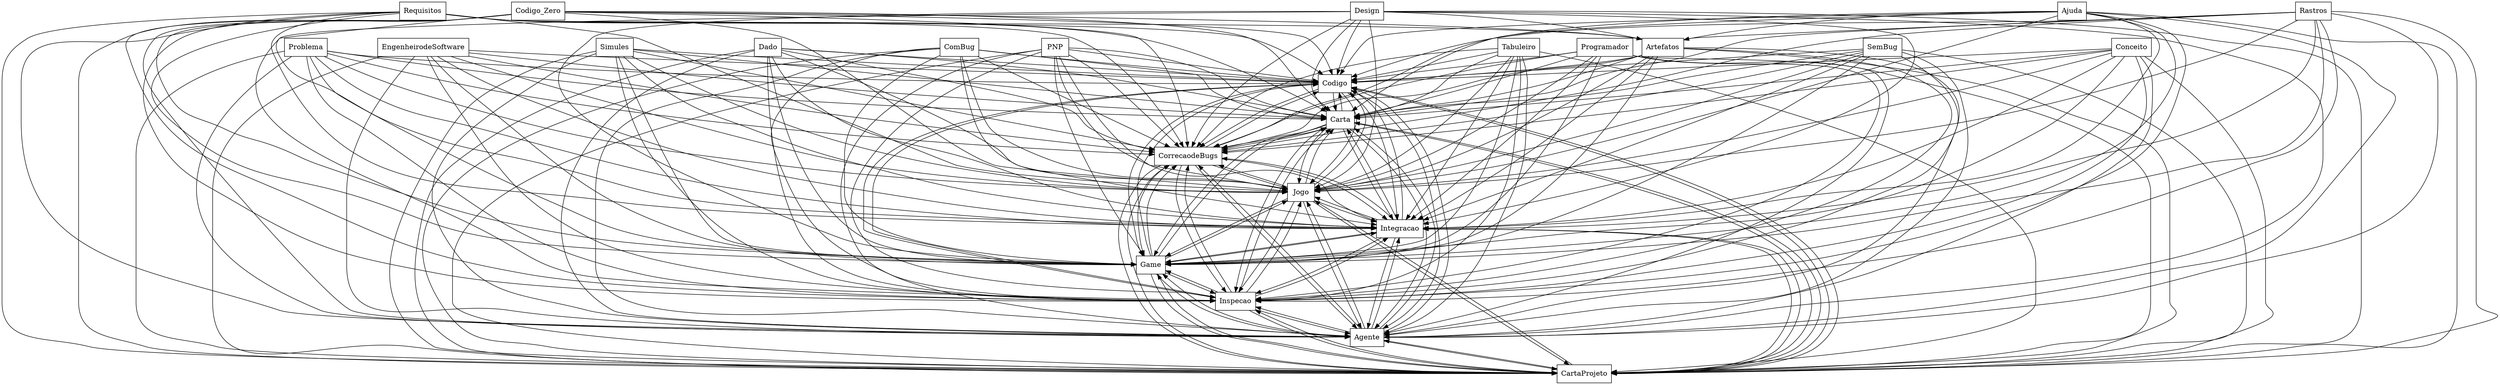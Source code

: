 digraph{
graph [rankdir=TB];
node [shape=box];
edge [arrowhead=normal];
0[label="Codigo",]
1[label="EngenheirodeSoftware",]
2[label="Carta",]
3[label="CartaProjeto",]
4[label="Codigo_Zero",]
5[label="PNP",]
6[label="Requisitos",]
7[label="Tabuleiro",]
8[label="ComBug",]
9[label="Problema",]
10[label="Rastros",]
11[label="Dado",]
12[label="Agente",]
13[label="Inspecao",]
14[label="Conceito",]
15[label="Programador",]
16[label="Game",]
17[label="Simules",]
18[label="Artefatos",]
19[label="SemBug",]
20[label="Ajuda",]
21[label="Integracao",]
22[label="Design",]
23[label="Jogo",]
24[label="CorrecaodeBugs",]
0->2[label="",]
0->3[label="",]
0->12[label="",]
0->13[label="",]
0->16[label="",]
0->21[label="",]
0->23[label="",]
0->24[label="",]
1->0[label="",]
1->2[label="",]
1->3[label="",]
1->12[label="",]
1->13[label="",]
1->16[label="",]
1->21[label="",]
1->23[label="",]
1->24[label="",]
2->0[label="",]
2->3[label="",]
2->12[label="",]
2->13[label="",]
2->16[label="",]
2->21[label="",]
2->23[label="",]
2->24[label="",]
3->0[label="",]
3->2[label="",]
3->12[label="",]
3->13[label="",]
3->16[label="",]
3->21[label="",]
3->23[label="",]
3->24[label="",]
4->0[label="",]
4->2[label="",]
4->3[label="",]
4->12[label="",]
4->13[label="",]
4->16[label="",]
4->18[label="",]
4->21[label="",]
4->23[label="",]
4->24[label="",]
5->0[label="",]
5->2[label="",]
5->3[label="",]
5->12[label="",]
5->13[label="",]
5->16[label="",]
5->21[label="",]
5->23[label="",]
5->24[label="",]
6->0[label="",]
6->2[label="",]
6->3[label="",]
6->12[label="",]
6->13[label="",]
6->16[label="",]
6->18[label="",]
6->21[label="",]
6->23[label="",]
6->24[label="",]
7->0[label="",]
7->2[label="",]
7->3[label="",]
7->12[label="",]
7->13[label="",]
7->16[label="",]
7->21[label="",]
7->23[label="",]
7->24[label="",]
8->0[label="",]
8->2[label="",]
8->3[label="",]
8->12[label="",]
8->13[label="",]
8->16[label="",]
8->21[label="",]
8->23[label="",]
8->24[label="",]
9->0[label="",]
9->2[label="",]
9->3[label="",]
9->12[label="",]
9->13[label="",]
9->16[label="",]
9->21[label="",]
9->23[label="",]
9->24[label="",]
10->0[label="",]
10->2[label="",]
10->3[label="",]
10->12[label="",]
10->13[label="",]
10->16[label="",]
10->18[label="",]
10->21[label="",]
10->23[label="",]
10->24[label="",]
11->0[label="",]
11->2[label="",]
11->3[label="",]
11->12[label="",]
11->13[label="",]
11->16[label="",]
11->21[label="",]
11->23[label="",]
11->24[label="",]
12->0[label="",]
12->2[label="",]
12->3[label="",]
12->13[label="",]
12->16[label="",]
12->21[label="",]
12->23[label="",]
12->24[label="",]
13->0[label="",]
13->2[label="",]
13->3[label="",]
13->12[label="",]
13->16[label="",]
13->21[label="",]
13->23[label="",]
13->24[label="",]
14->0[label="",]
14->2[label="",]
14->3[label="",]
14->12[label="",]
14->13[label="",]
14->16[label="",]
14->21[label="",]
14->23[label="",]
14->24[label="",]
15->0[label="",]
15->2[label="",]
15->3[label="",]
15->12[label="",]
15->13[label="",]
15->16[label="",]
15->21[label="",]
15->23[label="",]
15->24[label="",]
16->0[label="",]
16->2[label="",]
16->3[label="",]
16->12[label="",]
16->13[label="",]
16->21[label="",]
16->23[label="",]
16->24[label="",]
17->0[label="",]
17->2[label="",]
17->3[label="",]
17->12[label="",]
17->13[label="",]
17->16[label="",]
17->21[label="",]
17->23[label="",]
17->24[label="",]
18->0[label="",]
18->2[label="",]
18->3[label="",]
18->12[label="",]
18->13[label="",]
18->16[label="",]
18->21[label="",]
18->23[label="",]
18->24[label="",]
19->0[label="",]
19->2[label="",]
19->3[label="",]
19->12[label="",]
19->13[label="",]
19->16[label="",]
19->21[label="",]
19->23[label="",]
19->24[label="",]
20->0[label="",]
20->2[label="",]
20->3[label="",]
20->12[label="",]
20->13[label="",]
20->16[label="",]
20->18[label="",]
20->21[label="",]
20->23[label="",]
20->24[label="",]
21->0[label="",]
21->2[label="",]
21->3[label="",]
21->12[label="",]
21->13[label="",]
21->16[label="",]
21->23[label="",]
21->24[label="",]
22->0[label="",]
22->2[label="",]
22->3[label="",]
22->12[label="",]
22->13[label="",]
22->16[label="",]
22->18[label="",]
22->21[label="",]
22->23[label="",]
22->24[label="",]
23->0[label="",]
23->2[label="",]
23->3[label="",]
23->12[label="",]
23->13[label="",]
23->16[label="",]
23->21[label="",]
23->24[label="",]
24->0[label="",]
24->2[label="",]
24->3[label="",]
24->12[label="",]
24->13[label="",]
24->16[label="",]
24->21[label="",]
24->23[label="",]
}
